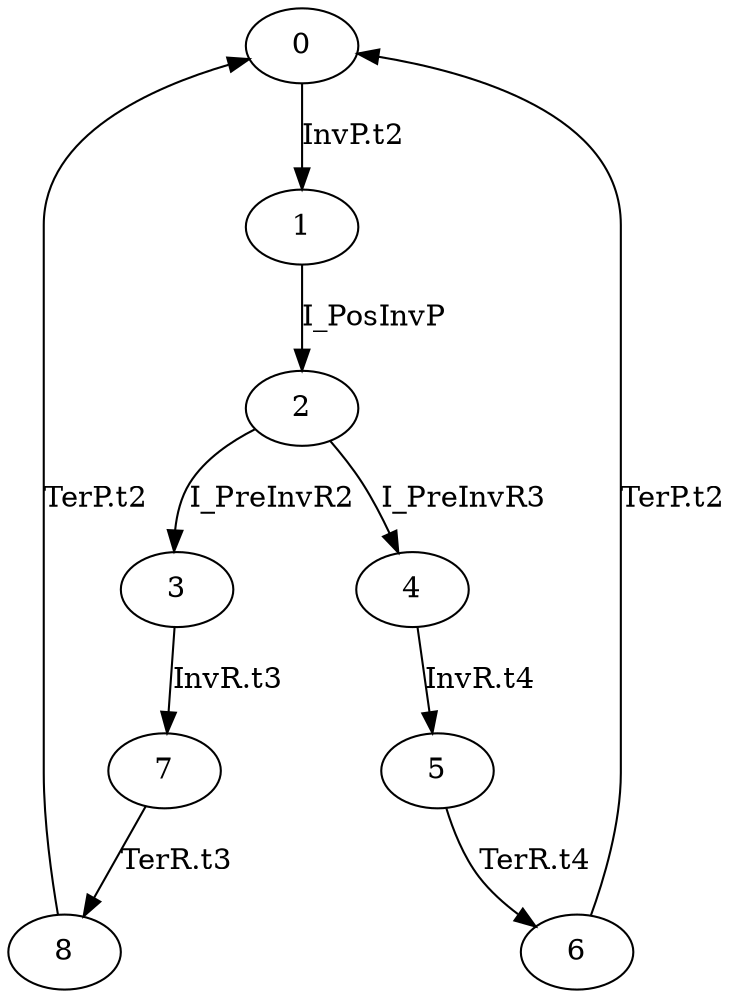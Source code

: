 digraph G {
  0 -> 1 [ label="InvP.t2" ];
  1 -> 2 [ label="I_PosInvP" ];
  2 -> 3 [ label="I_PreInvR2" ];
  2 -> 4 [ label="I_PreInvR3" ];
  3 -> 7 [ label="InvR.t3" ];
  4 -> 5 [ label="InvR.t4" ];
  5 -> 6 [ label="TerR.t4" ];
  6 -> 0 [ label="TerP.t2" ];
  7 -> 8 [ label="TerR.t3" ];
  8 -> 0 [ label="TerP.t2" ];
}
